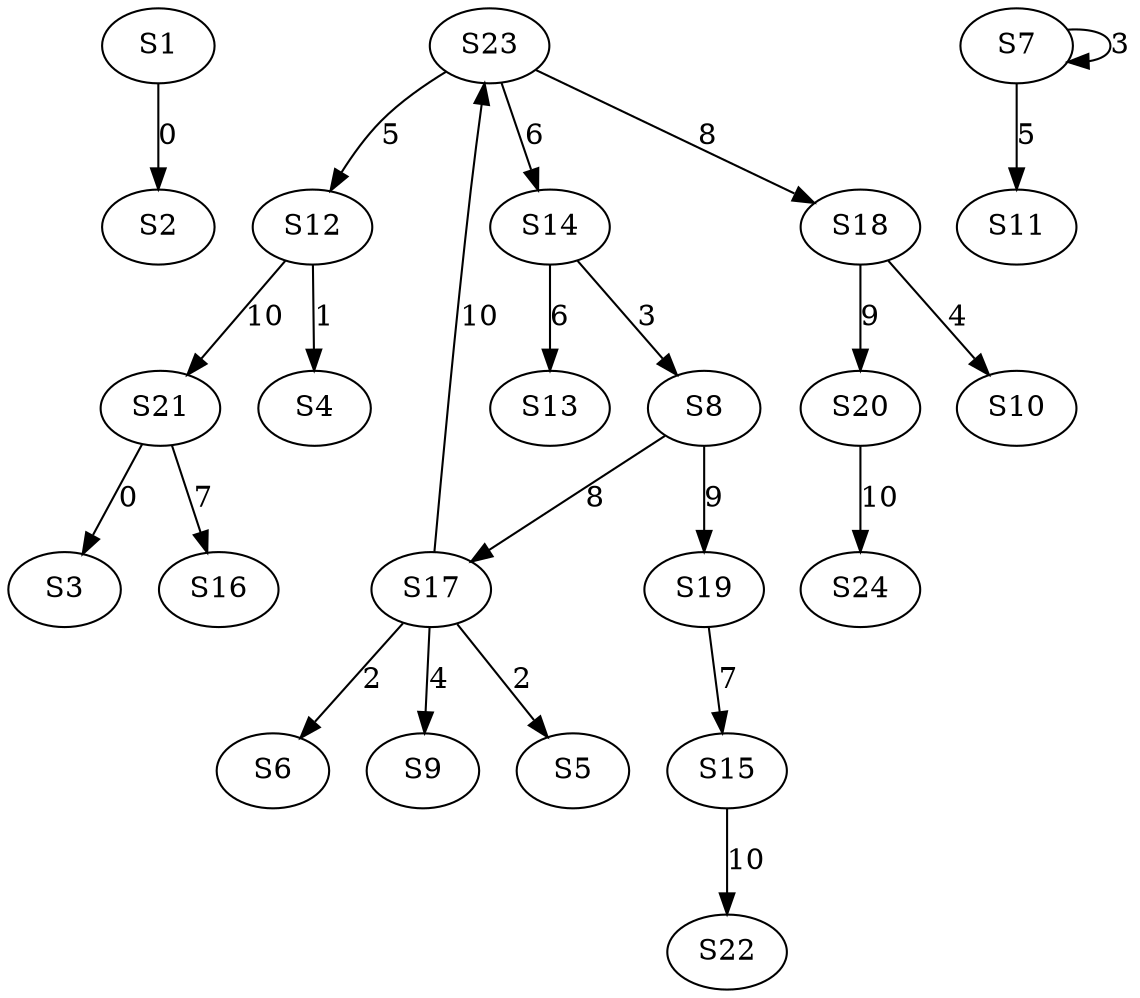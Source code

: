 strict digraph {
	S1 -> S2 [ label = 0 ];
	S21 -> S3 [ label = 0 ];
	S12 -> S4 [ label = 1 ];
	S17 -> S5 [ label = 2 ];
	S17 -> S6 [ label = 2 ];
	S7 -> S7 [ label = 3 ];
	S14 -> S8 [ label = 3 ];
	S17 -> S9 [ label = 4 ];
	S18 -> S10 [ label = 4 ];
	S7 -> S11 [ label = 5 ];
	S23 -> S12 [ label = 5 ];
	S14 -> S13 [ label = 6 ];
	S23 -> S14 [ label = 6 ];
	S19 -> S15 [ label = 7 ];
	S21 -> S16 [ label = 7 ];
	S8 -> S17 [ label = 8 ];
	S23 -> S18 [ label = 8 ];
	S8 -> S19 [ label = 9 ];
	S18 -> S20 [ label = 9 ];
	S12 -> S21 [ label = 10 ];
	S15 -> S22 [ label = 10 ];
	S17 -> S23 [ label = 10 ];
	S20 -> S24 [ label = 10 ];
}